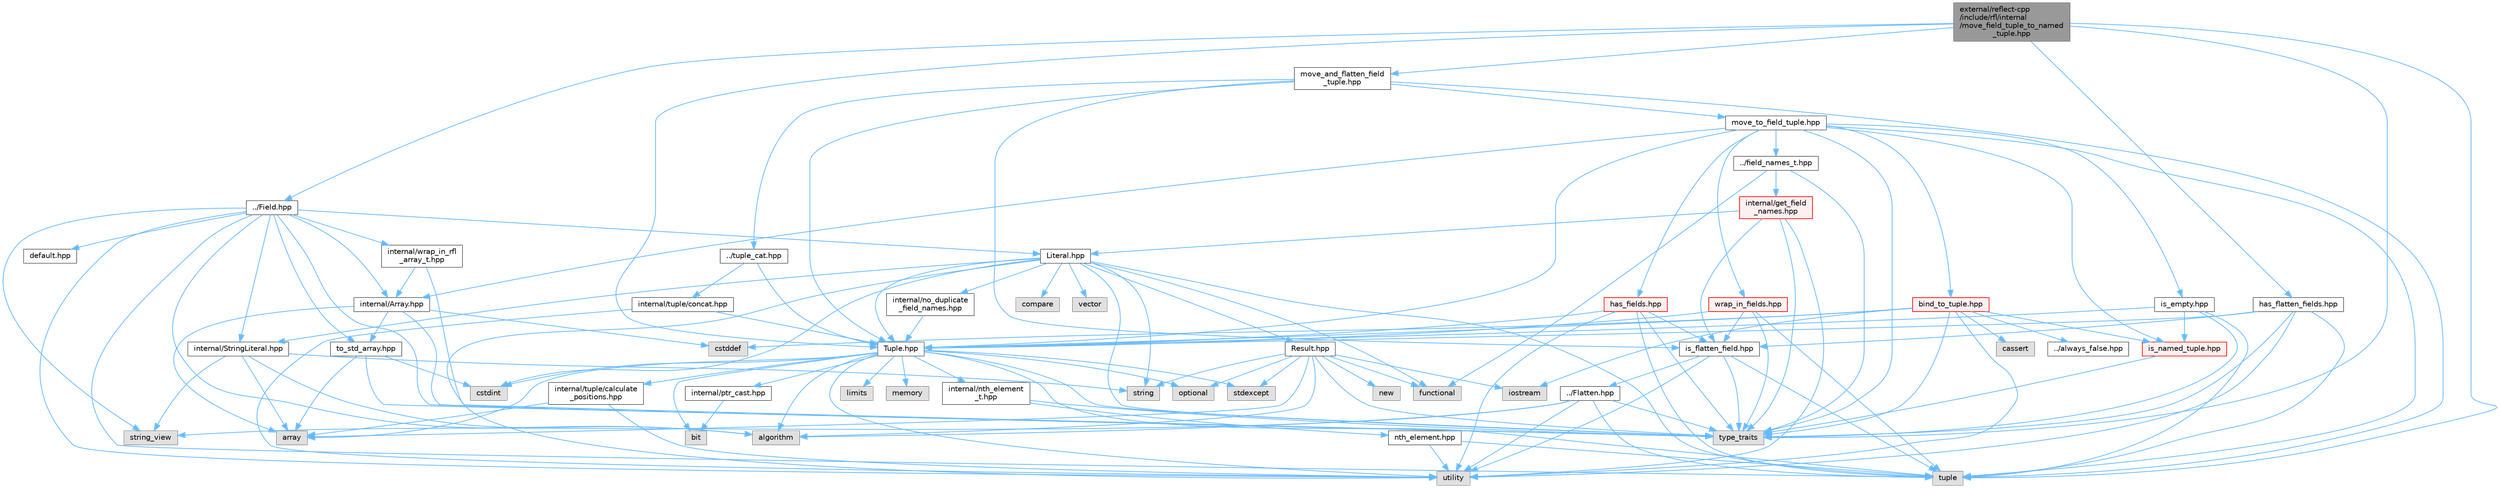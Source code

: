 digraph "external/reflect-cpp/include/rfl/internal/move_field_tuple_to_named_tuple.hpp"
{
 // LATEX_PDF_SIZE
  bgcolor="transparent";
  edge [fontname=Helvetica,fontsize=10,labelfontname=Helvetica,labelfontsize=10];
  node [fontname=Helvetica,fontsize=10,shape=box,height=0.2,width=0.4];
  Node1 [id="Node000001",label="external/reflect-cpp\l/include/rfl/internal\l/move_field_tuple_to_named\l_tuple.hpp",height=0.2,width=0.4,color="gray40", fillcolor="grey60", style="filled", fontcolor="black",tooltip=" "];
  Node1 -> Node2 [id="edge1_Node000001_Node000002",color="steelblue1",style="solid",tooltip=" "];
  Node2 [id="Node000002",label="tuple",height=0.2,width=0.4,color="grey60", fillcolor="#E0E0E0", style="filled",tooltip=" "];
  Node1 -> Node3 [id="edge2_Node000001_Node000003",color="steelblue1",style="solid",tooltip=" "];
  Node3 [id="Node000003",label="type_traits",height=0.2,width=0.4,color="grey60", fillcolor="#E0E0E0", style="filled",tooltip=" "];
  Node1 -> Node4 [id="edge3_Node000001_Node000004",color="steelblue1",style="solid",tooltip=" "];
  Node4 [id="Node000004",label="../Field.hpp",height=0.2,width=0.4,color="grey40", fillcolor="white", style="filled",URL="$_field_8hpp.html",tooltip=" "];
  Node4 -> Node5 [id="edge4_Node000004_Node000005",color="steelblue1",style="solid",tooltip=" "];
  Node5 [id="Node000005",label="algorithm",height=0.2,width=0.4,color="grey60", fillcolor="#E0E0E0", style="filled",tooltip=" "];
  Node4 -> Node6 [id="edge5_Node000004_Node000006",color="steelblue1",style="solid",tooltip=" "];
  Node6 [id="Node000006",label="string_view",height=0.2,width=0.4,color="grey60", fillcolor="#E0E0E0", style="filled",tooltip=" "];
  Node4 -> Node2 [id="edge6_Node000004_Node000002",color="steelblue1",style="solid",tooltip=" "];
  Node4 -> Node3 [id="edge7_Node000004_Node000003",color="steelblue1",style="solid",tooltip=" "];
  Node4 -> Node7 [id="edge8_Node000004_Node000007",color="steelblue1",style="solid",tooltip=" "];
  Node7 [id="Node000007",label="utility",height=0.2,width=0.4,color="grey60", fillcolor="#E0E0E0", style="filled",tooltip=" "];
  Node4 -> Node8 [id="edge9_Node000004_Node000008",color="steelblue1",style="solid",tooltip=" "];
  Node8 [id="Node000008",label="Literal.hpp",height=0.2,width=0.4,color="grey40", fillcolor="white", style="filled",URL="$_literal_8hpp.html",tooltip=" "];
  Node8 -> Node9 [id="edge10_Node000008_Node000009",color="steelblue1",style="solid",tooltip=" "];
  Node9 [id="Node000009",label="compare",height=0.2,width=0.4,color="grey60", fillcolor="#E0E0E0", style="filled",tooltip=" "];
  Node8 -> Node10 [id="edge11_Node000008_Node000010",color="steelblue1",style="solid",tooltip=" "];
  Node10 [id="Node000010",label="cstdint",height=0.2,width=0.4,color="grey60", fillcolor="#E0E0E0", style="filled",tooltip=" "];
  Node8 -> Node11 [id="edge12_Node000008_Node000011",color="steelblue1",style="solid",tooltip=" "];
  Node11 [id="Node000011",label="functional",height=0.2,width=0.4,color="grey60", fillcolor="#E0E0E0", style="filled",tooltip=" "];
  Node8 -> Node12 [id="edge13_Node000008_Node000012",color="steelblue1",style="solid",tooltip=" "];
  Node12 [id="Node000012",label="string",height=0.2,width=0.4,color="grey60", fillcolor="#E0E0E0", style="filled",tooltip=" "];
  Node8 -> Node2 [id="edge14_Node000008_Node000002",color="steelblue1",style="solid",tooltip=" "];
  Node8 -> Node3 [id="edge15_Node000008_Node000003",color="steelblue1",style="solid",tooltip=" "];
  Node8 -> Node7 [id="edge16_Node000008_Node000007",color="steelblue1",style="solid",tooltip=" "];
  Node8 -> Node13 [id="edge17_Node000008_Node000013",color="steelblue1",style="solid",tooltip=" "];
  Node13 [id="Node000013",label="vector",height=0.2,width=0.4,color="grey60", fillcolor="#E0E0E0", style="filled",tooltip=" "];
  Node8 -> Node14 [id="edge18_Node000008_Node000014",color="steelblue1",style="solid",tooltip=" "];
  Node14 [id="Node000014",label="Result.hpp",height=0.2,width=0.4,color="grey40", fillcolor="white", style="filled",URL="$_result_8hpp.html",tooltip=" "];
  Node14 -> Node5 [id="edge19_Node000014_Node000005",color="steelblue1",style="solid",tooltip=" "];
  Node14 -> Node15 [id="edge20_Node000014_Node000015",color="steelblue1",style="solid",tooltip=" "];
  Node15 [id="Node000015",label="array",height=0.2,width=0.4,color="grey60", fillcolor="#E0E0E0", style="filled",tooltip=" "];
  Node14 -> Node11 [id="edge21_Node000014_Node000011",color="steelblue1",style="solid",tooltip=" "];
  Node14 -> Node16 [id="edge22_Node000014_Node000016",color="steelblue1",style="solid",tooltip=" "];
  Node16 [id="Node000016",label="iostream",height=0.2,width=0.4,color="grey60", fillcolor="#E0E0E0", style="filled",tooltip=" "];
  Node14 -> Node17 [id="edge23_Node000014_Node000017",color="steelblue1",style="solid",tooltip=" "];
  Node17 [id="Node000017",label="new",height=0.2,width=0.4,color="grey60", fillcolor="#E0E0E0", style="filled",tooltip=" "];
  Node14 -> Node18 [id="edge24_Node000014_Node000018",color="steelblue1",style="solid",tooltip=" "];
  Node18 [id="Node000018",label="optional",height=0.2,width=0.4,color="grey60", fillcolor="#E0E0E0", style="filled",tooltip=" "];
  Node14 -> Node19 [id="edge25_Node000014_Node000019",color="steelblue1",style="solid",tooltip=" "];
  Node19 [id="Node000019",label="stdexcept",height=0.2,width=0.4,color="grey60", fillcolor="#E0E0E0", style="filled",tooltip=" "];
  Node14 -> Node12 [id="edge26_Node000014_Node000012",color="steelblue1",style="solid",tooltip=" "];
  Node14 -> Node3 [id="edge27_Node000014_Node000003",color="steelblue1",style="solid",tooltip=" "];
  Node8 -> Node20 [id="edge28_Node000008_Node000020",color="steelblue1",style="solid",tooltip=" "];
  Node20 [id="Node000020",label="Tuple.hpp",height=0.2,width=0.4,color="grey40", fillcolor="white", style="filled",URL="$_tuple_8hpp.html",tooltip=" "];
  Node20 -> Node5 [id="edge29_Node000020_Node000005",color="steelblue1",style="solid",tooltip=" "];
  Node20 -> Node15 [id="edge30_Node000020_Node000015",color="steelblue1",style="solid",tooltip=" "];
  Node20 -> Node21 [id="edge31_Node000020_Node000021",color="steelblue1",style="solid",tooltip=" "];
  Node21 [id="Node000021",label="bit",height=0.2,width=0.4,color="grey60", fillcolor="#E0E0E0", style="filled",tooltip=" "];
  Node20 -> Node10 [id="edge32_Node000020_Node000010",color="steelblue1",style="solid",tooltip=" "];
  Node20 -> Node22 [id="edge33_Node000020_Node000022",color="steelblue1",style="solid",tooltip=" "];
  Node22 [id="Node000022",label="limits",height=0.2,width=0.4,color="grey60", fillcolor="#E0E0E0", style="filled",tooltip=" "];
  Node20 -> Node23 [id="edge34_Node000020_Node000023",color="steelblue1",style="solid",tooltip=" "];
  Node23 [id="Node000023",label="memory",height=0.2,width=0.4,color="grey60", fillcolor="#E0E0E0", style="filled",tooltip=" "];
  Node20 -> Node18 [id="edge35_Node000020_Node000018",color="steelblue1",style="solid",tooltip=" "];
  Node20 -> Node19 [id="edge36_Node000020_Node000019",color="steelblue1",style="solid",tooltip=" "];
  Node20 -> Node2 [id="edge37_Node000020_Node000002",color="steelblue1",style="solid",tooltip=" "];
  Node20 -> Node3 [id="edge38_Node000020_Node000003",color="steelblue1",style="solid",tooltip=" "];
  Node20 -> Node7 [id="edge39_Node000020_Node000007",color="steelblue1",style="solid",tooltip=" "];
  Node20 -> Node24 [id="edge40_Node000020_Node000024",color="steelblue1",style="solid",tooltip=" "];
  Node24 [id="Node000024",label="internal/nth_element\l_t.hpp",height=0.2,width=0.4,color="grey40", fillcolor="white", style="filled",URL="$nth__element__t_8hpp.html",tooltip=" "];
  Node24 -> Node3 [id="edge41_Node000024_Node000003",color="steelblue1",style="solid",tooltip=" "];
  Node24 -> Node25 [id="edge42_Node000024_Node000025",color="steelblue1",style="solid",tooltip=" "];
  Node25 [id="Node000025",label="nth_element.hpp",height=0.2,width=0.4,color="grey40", fillcolor="white", style="filled",URL="$nth__element_8hpp.html",tooltip=" "];
  Node25 -> Node2 [id="edge43_Node000025_Node000002",color="steelblue1",style="solid",tooltip=" "];
  Node25 -> Node7 [id="edge44_Node000025_Node000007",color="steelblue1",style="solid",tooltip=" "];
  Node20 -> Node26 [id="edge45_Node000020_Node000026",color="steelblue1",style="solid",tooltip=" "];
  Node26 [id="Node000026",label="internal/ptr_cast.hpp",height=0.2,width=0.4,color="grey40", fillcolor="white", style="filled",URL="$ptr__cast_8hpp.html",tooltip=" "];
  Node26 -> Node21 [id="edge46_Node000026_Node000021",color="steelblue1",style="solid",tooltip=" "];
  Node20 -> Node27 [id="edge47_Node000020_Node000027",color="steelblue1",style="solid",tooltip=" "];
  Node27 [id="Node000027",label="internal/tuple/calculate\l_positions.hpp",height=0.2,width=0.4,color="grey40", fillcolor="white", style="filled",URL="$calculate__positions_8hpp.html",tooltip=" "];
  Node27 -> Node15 [id="edge48_Node000027_Node000015",color="steelblue1",style="solid",tooltip=" "];
  Node27 -> Node7 [id="edge49_Node000027_Node000007",color="steelblue1",style="solid",tooltip=" "];
  Node8 -> Node28 [id="edge50_Node000008_Node000028",color="steelblue1",style="solid",tooltip=" "];
  Node28 [id="Node000028",label="internal/StringLiteral.hpp",height=0.2,width=0.4,color="grey40", fillcolor="white", style="filled",URL="$_string_literal_8hpp.html",tooltip=" "];
  Node28 -> Node5 [id="edge51_Node000028_Node000005",color="steelblue1",style="solid",tooltip=" "];
  Node28 -> Node15 [id="edge52_Node000028_Node000015",color="steelblue1",style="solid",tooltip=" "];
  Node28 -> Node12 [id="edge53_Node000028_Node000012",color="steelblue1",style="solid",tooltip=" "];
  Node28 -> Node6 [id="edge54_Node000028_Node000006",color="steelblue1",style="solid",tooltip=" "];
  Node8 -> Node29 [id="edge55_Node000008_Node000029",color="steelblue1",style="solid",tooltip=" "];
  Node29 [id="Node000029",label="internal/no_duplicate\l_field_names.hpp",height=0.2,width=0.4,color="grey40", fillcolor="white", style="filled",URL="$no__duplicate__field__names_8hpp.html",tooltip=" "];
  Node29 -> Node20 [id="edge56_Node000029_Node000020",color="steelblue1",style="solid",tooltip=" "];
  Node4 -> Node30 [id="edge57_Node000004_Node000030",color="steelblue1",style="solid",tooltip=" "];
  Node30 [id="Node000030",label="default.hpp",height=0.2,width=0.4,color="grey40", fillcolor="white", style="filled",URL="$default_8hpp.html",tooltip=" "];
  Node4 -> Node31 [id="edge58_Node000004_Node000031",color="steelblue1",style="solid",tooltip=" "];
  Node31 [id="Node000031",label="internal/Array.hpp",height=0.2,width=0.4,color="grey40", fillcolor="white", style="filled",URL="$_array_8hpp.html",tooltip=" "];
  Node31 -> Node15 [id="edge59_Node000031_Node000015",color="steelblue1",style="solid",tooltip=" "];
  Node31 -> Node32 [id="edge60_Node000031_Node000032",color="steelblue1",style="solid",tooltip=" "];
  Node32 [id="Node000032",label="cstddef",height=0.2,width=0.4,color="grey60", fillcolor="#E0E0E0", style="filled",tooltip=" "];
  Node31 -> Node3 [id="edge61_Node000031_Node000003",color="steelblue1",style="solid",tooltip=" "];
  Node31 -> Node33 [id="edge62_Node000031_Node000033",color="steelblue1",style="solid",tooltip=" "];
  Node33 [id="Node000033",label="to_std_array.hpp",height=0.2,width=0.4,color="grey40", fillcolor="white", style="filled",URL="$to__std__array_8hpp.html",tooltip=" "];
  Node33 -> Node15 [id="edge63_Node000033_Node000015",color="steelblue1",style="solid",tooltip=" "];
  Node33 -> Node10 [id="edge64_Node000033_Node000010",color="steelblue1",style="solid",tooltip=" "];
  Node33 -> Node3 [id="edge65_Node000033_Node000003",color="steelblue1",style="solid",tooltip=" "];
  Node4 -> Node28 [id="edge66_Node000004_Node000028",color="steelblue1",style="solid",tooltip=" "];
  Node4 -> Node33 [id="edge67_Node000004_Node000033",color="steelblue1",style="solid",tooltip=" "];
  Node4 -> Node34 [id="edge68_Node000004_Node000034",color="steelblue1",style="solid",tooltip=" "];
  Node34 [id="Node000034",label="internal/wrap_in_rfl\l_array_t.hpp",height=0.2,width=0.4,color="grey40", fillcolor="white", style="filled",URL="$wrap__in__rfl__array__t_8hpp.html",tooltip=" "];
  Node34 -> Node3 [id="edge69_Node000034_Node000003",color="steelblue1",style="solid",tooltip=" "];
  Node34 -> Node31 [id="edge70_Node000034_Node000031",color="steelblue1",style="solid",tooltip=" "];
  Node1 -> Node20 [id="edge71_Node000001_Node000020",color="steelblue1",style="solid",tooltip=" "];
  Node1 -> Node35 [id="edge72_Node000001_Node000035",color="steelblue1",style="solid",tooltip=" "];
  Node35 [id="Node000035",label="has_flatten_fields.hpp",height=0.2,width=0.4,color="grey40", fillcolor="white", style="filled",URL="$has__flatten__fields_8hpp.html",tooltip=" "];
  Node35 -> Node2 [id="edge73_Node000035_Node000002",color="steelblue1",style="solid",tooltip=" "];
  Node35 -> Node3 [id="edge74_Node000035_Node000003",color="steelblue1",style="solid",tooltip=" "];
  Node35 -> Node7 [id="edge75_Node000035_Node000007",color="steelblue1",style="solid",tooltip=" "];
  Node35 -> Node20 [id="edge76_Node000035_Node000020",color="steelblue1",style="solid",tooltip=" "];
  Node35 -> Node36 [id="edge77_Node000035_Node000036",color="steelblue1",style="solid",tooltip=" "];
  Node36 [id="Node000036",label="is_flatten_field.hpp",height=0.2,width=0.4,color="grey40", fillcolor="white", style="filled",URL="$is__flatten__field_8hpp.html",tooltip=" "];
  Node36 -> Node2 [id="edge78_Node000036_Node000002",color="steelblue1",style="solid",tooltip=" "];
  Node36 -> Node3 [id="edge79_Node000036_Node000003",color="steelblue1",style="solid",tooltip=" "];
  Node36 -> Node7 [id="edge80_Node000036_Node000007",color="steelblue1",style="solid",tooltip=" "];
  Node36 -> Node37 [id="edge81_Node000036_Node000037",color="steelblue1",style="solid",tooltip=" "];
  Node37 [id="Node000037",label="../Flatten.hpp",height=0.2,width=0.4,color="grey40", fillcolor="white", style="filled",URL="$_flatten_8hpp.html",tooltip=" "];
  Node37 -> Node5 [id="edge82_Node000037_Node000005",color="steelblue1",style="solid",tooltip=" "];
  Node37 -> Node6 [id="edge83_Node000037_Node000006",color="steelblue1",style="solid",tooltip=" "];
  Node37 -> Node2 [id="edge84_Node000037_Node000002",color="steelblue1",style="solid",tooltip=" "];
  Node37 -> Node3 [id="edge85_Node000037_Node000003",color="steelblue1",style="solid",tooltip=" "];
  Node37 -> Node7 [id="edge86_Node000037_Node000007",color="steelblue1",style="solid",tooltip=" "];
  Node1 -> Node38 [id="edge87_Node000001_Node000038",color="steelblue1",style="solid",tooltip=" "];
  Node38 [id="Node000038",label="move_and_flatten_field\l_tuple.hpp",height=0.2,width=0.4,color="grey40", fillcolor="white", style="filled",URL="$move__and__flatten__field__tuple_8hpp.html",tooltip=" "];
  Node38 -> Node2 [id="edge88_Node000038_Node000002",color="steelblue1",style="solid",tooltip=" "];
  Node38 -> Node20 [id="edge89_Node000038_Node000020",color="steelblue1",style="solid",tooltip=" "];
  Node38 -> Node39 [id="edge90_Node000038_Node000039",color="steelblue1",style="solid",tooltip=" "];
  Node39 [id="Node000039",label="../tuple_cat.hpp",height=0.2,width=0.4,color="grey40", fillcolor="white", style="filled",URL="$tuple__cat_8hpp.html",tooltip=" "];
  Node39 -> Node20 [id="edge91_Node000039_Node000020",color="steelblue1",style="solid",tooltip=" "];
  Node39 -> Node40 [id="edge92_Node000039_Node000040",color="steelblue1",style="solid",tooltip=" "];
  Node40 [id="Node000040",label="internal/tuple/concat.hpp",height=0.2,width=0.4,color="grey40", fillcolor="white", style="filled",URL="$concat_8hpp.html",tooltip=" "];
  Node40 -> Node7 [id="edge93_Node000040_Node000007",color="steelblue1",style="solid",tooltip=" "];
  Node40 -> Node20 [id="edge94_Node000040_Node000020",color="steelblue1",style="solid",tooltip=" "];
  Node38 -> Node36 [id="edge95_Node000038_Node000036",color="steelblue1",style="solid",tooltip=" "];
  Node38 -> Node41 [id="edge96_Node000038_Node000041",color="steelblue1",style="solid",tooltip=" "];
  Node41 [id="Node000041",label="move_to_field_tuple.hpp",height=0.2,width=0.4,color="grey40", fillcolor="white", style="filled",URL="$move__to__field__tuple_8hpp.html",tooltip=" "];
  Node41 -> Node2 [id="edge97_Node000041_Node000002",color="steelblue1",style="solid",tooltip=" "];
  Node41 -> Node3 [id="edge98_Node000041_Node000003",color="steelblue1",style="solid",tooltip=" "];
  Node41 -> Node20 [id="edge99_Node000041_Node000020",color="steelblue1",style="solid",tooltip=" "];
  Node41 -> Node42 [id="edge100_Node000041_Node000042",color="steelblue1",style="solid",tooltip=" "];
  Node42 [id="Node000042",label="../field_names_t.hpp",height=0.2,width=0.4,color="grey40", fillcolor="white", style="filled",URL="$field__names__t_8hpp.html",tooltip=" "];
  Node42 -> Node11 [id="edge101_Node000042_Node000011",color="steelblue1",style="solid",tooltip=" "];
  Node42 -> Node3 [id="edge102_Node000042_Node000003",color="steelblue1",style="solid",tooltip=" "];
  Node42 -> Node43 [id="edge103_Node000042_Node000043",color="steelblue1",style="solid",tooltip=" "];
  Node43 [id="Node000043",label="internal/get_field\l_names.hpp",height=0.2,width=0.4,color="red", fillcolor="#FFF0F0", style="filled",URL="$get__field__names_8hpp.html",tooltip=" "];
  Node43 -> Node3 [id="edge104_Node000043_Node000003",color="steelblue1",style="solid",tooltip=" "];
  Node43 -> Node7 [id="edge105_Node000043_Node000007",color="steelblue1",style="solid",tooltip=" "];
  Node43 -> Node8 [id="edge106_Node000043_Node000008",color="steelblue1",style="solid",tooltip=" "];
  Node43 -> Node36 [id="edge107_Node000043_Node000036",color="steelblue1",style="solid",tooltip=" "];
  Node41 -> Node31 [id="edge108_Node000041_Node000031",color="steelblue1",style="solid",tooltip=" "];
  Node41 -> Node50 [id="edge109_Node000041_Node000050",color="steelblue1",style="solid",tooltip=" "];
  Node50 [id="Node000050",label="bind_to_tuple.hpp",height=0.2,width=0.4,color="red", fillcolor="#FFF0F0", style="filled",URL="$bind__to__tuple_8hpp.html",tooltip=" "];
  Node50 -> Node51 [id="edge110_Node000050_Node000051",color="steelblue1",style="solid",tooltip=" "];
  Node51 [id="Node000051",label="cassert",height=0.2,width=0.4,color="grey60", fillcolor="#E0E0E0", style="filled",tooltip=" "];
  Node50 -> Node32 [id="edge111_Node000050_Node000032",color="steelblue1",style="solid",tooltip=" "];
  Node50 -> Node16 [id="edge112_Node000050_Node000016",color="steelblue1",style="solid",tooltip=" "];
  Node50 -> Node3 [id="edge113_Node000050_Node000003",color="steelblue1",style="solid",tooltip=" "];
  Node50 -> Node7 [id="edge114_Node000050_Node000007",color="steelblue1",style="solid",tooltip=" "];
  Node50 -> Node20 [id="edge115_Node000050_Node000020",color="steelblue1",style="solid",tooltip=" "];
  Node50 -> Node45 [id="edge116_Node000050_Node000045",color="steelblue1",style="solid",tooltip=" "];
  Node45 [id="Node000045",label="../always_false.hpp",height=0.2,width=0.4,color="grey40", fillcolor="white", style="filled",URL="$always__false_8hpp.html",tooltip=" "];
  Node50 -> Node52 [id="edge117_Node000050_Node000052",color="steelblue1",style="solid",tooltip=" "];
  Node52 [id="Node000052",label="is_named_tuple.hpp",height=0.2,width=0.4,color="red", fillcolor="#FFF0F0", style="filled",URL="$is__named__tuple_8hpp.html",tooltip=" "];
  Node52 -> Node3 [id="edge118_Node000052_Node000003",color="steelblue1",style="solid",tooltip=" "];
  Node41 -> Node65 [id="edge119_Node000041_Node000065",color="steelblue1",style="solid",tooltip=" "];
  Node65 [id="Node000065",label="has_fields.hpp",height=0.2,width=0.4,color="red", fillcolor="#FFF0F0", style="filled",URL="$has__fields_8hpp.html",tooltip=" "];
  Node65 -> Node2 [id="edge120_Node000065_Node000002",color="steelblue1",style="solid",tooltip=" "];
  Node65 -> Node3 [id="edge121_Node000065_Node000003",color="steelblue1",style="solid",tooltip=" "];
  Node65 -> Node7 [id="edge122_Node000065_Node000007",color="steelblue1",style="solid",tooltip=" "];
  Node65 -> Node20 [id="edge123_Node000065_Node000020",color="steelblue1",style="solid",tooltip=" "];
  Node65 -> Node36 [id="edge124_Node000065_Node000036",color="steelblue1",style="solid",tooltip=" "];
  Node41 -> Node70 [id="edge125_Node000041_Node000070",color="steelblue1",style="solid",tooltip=" "];
  Node70 [id="Node000070",label="is_empty.hpp",height=0.2,width=0.4,color="grey40", fillcolor="white", style="filled",URL="$internal_2is__empty_8hpp.html",tooltip=" "];
  Node70 -> Node2 [id="edge126_Node000070_Node000002",color="steelblue1",style="solid",tooltip=" "];
  Node70 -> Node3 [id="edge127_Node000070_Node000003",color="steelblue1",style="solid",tooltip=" "];
  Node70 -> Node20 [id="edge128_Node000070_Node000020",color="steelblue1",style="solid",tooltip=" "];
  Node70 -> Node52 [id="edge129_Node000070_Node000052",color="steelblue1",style="solid",tooltip=" "];
  Node41 -> Node52 [id="edge130_Node000041_Node000052",color="steelblue1",style="solid",tooltip=" "];
  Node41 -> Node71 [id="edge131_Node000041_Node000071",color="steelblue1",style="solid",tooltip=" "];
  Node71 [id="Node000071",label="wrap_in_fields.hpp",height=0.2,width=0.4,color="red", fillcolor="#FFF0F0", style="filled",URL="$wrap__in__fields_8hpp.html",tooltip=" "];
  Node71 -> Node2 [id="edge132_Node000071_Node000002",color="steelblue1",style="solid",tooltip=" "];
  Node71 -> Node3 [id="edge133_Node000071_Node000003",color="steelblue1",style="solid",tooltip=" "];
  Node71 -> Node20 [id="edge134_Node000071_Node000020",color="steelblue1",style="solid",tooltip=" "];
  Node71 -> Node36 [id="edge135_Node000071_Node000036",color="steelblue1",style="solid",tooltip=" "];
}
